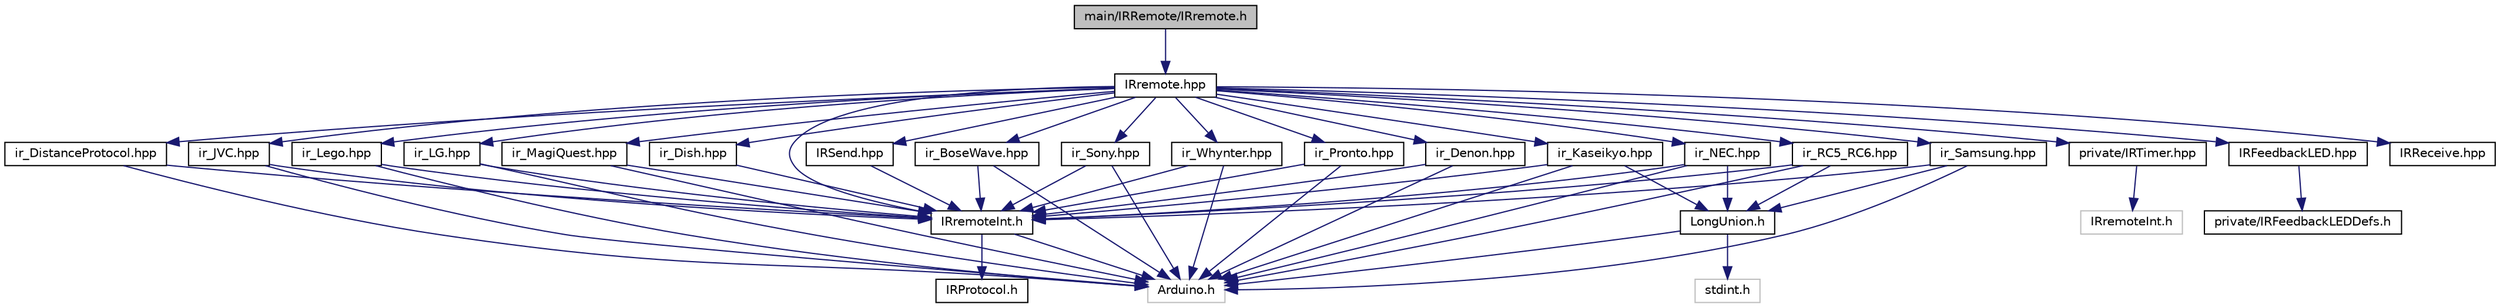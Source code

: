 digraph "main/IRRemote/IRremote.h"
{
 // LATEX_PDF_SIZE
  edge [fontname="Helvetica",fontsize="10",labelfontname="Helvetica",labelfontsize="10"];
  node [fontname="Helvetica",fontsize="10",shape=record];
  Node1 [label="main/IRRemote/IRremote.h",height=0.2,width=0.4,color="black", fillcolor="grey75", style="filled", fontcolor="black",tooltip="Stub for backward compatibility."];
  Node1 -> Node2 [color="midnightblue",fontsize="10",style="solid",fontname="Helvetica"];
  Node2 [label="IRremote.hpp",height=0.2,width=0.4,color="black", fillcolor="white", style="filled",URL="$_i_r_remote_2_i_rremote_8hpp.html",tooltip="Public API to the library."];
  Node2 -> Node3 [color="midnightblue",fontsize="10",style="solid",fontname="Helvetica"];
  Node3 [label="IRremoteInt.h",height=0.2,width=0.4,color="black", fillcolor="white", style="filled",URL="$_i_r_remote_2_i_rremote_int_8h.html",tooltip="Contains all declarations required for the interface to IRremote. Could not be named IRremote...."];
  Node3 -> Node4 [color="midnightblue",fontsize="10",style="solid",fontname="Helvetica"];
  Node4 [label="Arduino.h",height=0.2,width=0.4,color="grey75", fillcolor="white", style="filled",tooltip=" "];
  Node3 -> Node5 [color="midnightblue",fontsize="10",style="solid",fontname="Helvetica"];
  Node5 [label="IRProtocol.h",height=0.2,width=0.4,color="black", fillcolor="white", style="filled",URL="$_i_r_remote_2_i_r_protocol_8h.html",tooltip="Common declarations for receiving and sending."];
  Node2 -> Node6 [color="midnightblue",fontsize="10",style="solid",fontname="Helvetica"];
  Node6 [label="private/IRTimer.hpp",height=0.2,width=0.4,color="black", fillcolor="white", style="filled",URL="$private_2_i_r_timer_8hpp.html",tooltip="All timer specific definitions are contained in this file."];
  Node6 -> Node7 [color="midnightblue",fontsize="10",style="solid",fontname="Helvetica"];
  Node7 [label="IRremoteInt.h",height=0.2,width=0.4,color="grey75", fillcolor="white", style="filled",tooltip=" "];
  Node2 -> Node8 [color="midnightblue",fontsize="10",style="solid",fontname="Helvetica"];
  Node8 [label="IRFeedbackLED.hpp",height=0.2,width=0.4,color="black", fillcolor="white", style="filled",URL="$_i_r_remote_2_i_r_feedback_l_e_d_8hpp.html",tooltip="All Feedback LED specific functions are contained in this file."];
  Node8 -> Node9 [color="midnightblue",fontsize="10",style="solid",fontname="Helvetica"];
  Node9 [label="private/IRFeedbackLEDDefs.h",height=0.2,width=0.4,color="black", fillcolor="white", style="filled",URL="$private_2_i_r_feedback_l_e_d_defs_8h.html",tooltip="All feedback LED definitions are contained in this file."];
  Node2 -> Node10 [color="midnightblue",fontsize="10",style="solid",fontname="Helvetica"];
  Node10 [label="IRReceive.hpp",height=0.2,width=0.4,color="black", fillcolor="white", style="filled",URL="$_i_r_remote_2_i_r_receive_8hpp.html",tooltip=" "];
  Node2 -> Node11 [color="midnightblue",fontsize="10",style="solid",fontname="Helvetica"];
  Node11 [label="IRSend.hpp",height=0.2,width=0.4,color="black", fillcolor="white", style="filled",URL="$_i_r_remote_2_i_r_send_8hpp.html",tooltip=" "];
  Node11 -> Node3 [color="midnightblue",fontsize="10",style="solid",fontname="Helvetica"];
  Node2 -> Node12 [color="midnightblue",fontsize="10",style="solid",fontname="Helvetica"];
  Node12 [label="ir_BoseWave.hpp",height=0.2,width=0.4,color="black", fillcolor="white", style="filled",URL="$_i_r_remote_2ir___bose_wave_8hpp.html",tooltip=" "];
  Node12 -> Node4 [color="midnightblue",fontsize="10",style="solid",fontname="Helvetica"];
  Node12 -> Node3 [color="midnightblue",fontsize="10",style="solid",fontname="Helvetica"];
  Node2 -> Node13 [color="midnightblue",fontsize="10",style="solid",fontname="Helvetica"];
  Node13 [label="ir_Denon.hpp",height=0.2,width=0.4,color="black", fillcolor="white", style="filled",URL="$_i_r_remote_2ir___denon_8hpp.html",tooltip=" "];
  Node13 -> Node4 [color="midnightblue",fontsize="10",style="solid",fontname="Helvetica"];
  Node13 -> Node3 [color="midnightblue",fontsize="10",style="solid",fontname="Helvetica"];
  Node2 -> Node14 [color="midnightblue",fontsize="10",style="solid",fontname="Helvetica"];
  Node14 [label="ir_DistanceProtocol.hpp",height=0.2,width=0.4,color="black", fillcolor="white", style="filled",URL="$_i_r_remote_2ir___distance_protocol_8hpp.html",tooltip=" "];
  Node14 -> Node4 [color="midnightblue",fontsize="10",style="solid",fontname="Helvetica"];
  Node14 -> Node3 [color="midnightblue",fontsize="10",style="solid",fontname="Helvetica"];
  Node2 -> Node15 [color="midnightblue",fontsize="10",style="solid",fontname="Helvetica"];
  Node15 [label="ir_JVC.hpp",height=0.2,width=0.4,color="black", fillcolor="white", style="filled",URL="$_i_r_remote_2ir___j_v_c_8hpp.html",tooltip=" "];
  Node15 -> Node4 [color="midnightblue",fontsize="10",style="solid",fontname="Helvetica"];
  Node15 -> Node3 [color="midnightblue",fontsize="10",style="solid",fontname="Helvetica"];
  Node2 -> Node16 [color="midnightblue",fontsize="10",style="solid",fontname="Helvetica"];
  Node16 [label="ir_Kaseikyo.hpp",height=0.2,width=0.4,color="black", fillcolor="white", style="filled",URL="$_i_r_remote_2ir___kaseikyo_8hpp.html",tooltip=" "];
  Node16 -> Node4 [color="midnightblue",fontsize="10",style="solid",fontname="Helvetica"];
  Node16 -> Node3 [color="midnightblue",fontsize="10",style="solid",fontname="Helvetica"];
  Node16 -> Node17 [color="midnightblue",fontsize="10",style="solid",fontname="Helvetica"];
  Node17 [label="LongUnion.h",height=0.2,width=0.4,color="black", fillcolor="white", style="filled",URL="$_i_r_remote_2_long_union_8h.html",tooltip=" "];
  Node17 -> Node4 [color="midnightblue",fontsize="10",style="solid",fontname="Helvetica"];
  Node17 -> Node18 [color="midnightblue",fontsize="10",style="solid",fontname="Helvetica"];
  Node18 [label="stdint.h",height=0.2,width=0.4,color="grey75", fillcolor="white", style="filled",tooltip=" "];
  Node2 -> Node19 [color="midnightblue",fontsize="10",style="solid",fontname="Helvetica"];
  Node19 [label="ir_Lego.hpp",height=0.2,width=0.4,color="black", fillcolor="white", style="filled",URL="$_i_r_remote_2ir___lego_8hpp.html",tooltip=" "];
  Node19 -> Node4 [color="midnightblue",fontsize="10",style="solid",fontname="Helvetica"];
  Node19 -> Node3 [color="midnightblue",fontsize="10",style="solid",fontname="Helvetica"];
  Node2 -> Node20 [color="midnightblue",fontsize="10",style="solid",fontname="Helvetica"];
  Node20 [label="ir_LG.hpp",height=0.2,width=0.4,color="black", fillcolor="white", style="filled",URL="$_i_r_remote_2ir___l_g_8hpp.html",tooltip=" "];
  Node20 -> Node4 [color="midnightblue",fontsize="10",style="solid",fontname="Helvetica"];
  Node20 -> Node3 [color="midnightblue",fontsize="10",style="solid",fontname="Helvetica"];
  Node2 -> Node21 [color="midnightblue",fontsize="10",style="solid",fontname="Helvetica"];
  Node21 [label="ir_MagiQuest.hpp",height=0.2,width=0.4,color="black", fillcolor="white", style="filled",URL="$_i_r_remote_2ir___magi_quest_8hpp.html",tooltip=" "];
  Node21 -> Node4 [color="midnightblue",fontsize="10",style="solid",fontname="Helvetica"];
  Node21 -> Node3 [color="midnightblue",fontsize="10",style="solid",fontname="Helvetica"];
  Node2 -> Node22 [color="midnightblue",fontsize="10",style="solid",fontname="Helvetica"];
  Node22 [label="ir_NEC.hpp",height=0.2,width=0.4,color="black", fillcolor="white", style="filled",URL="$_i_r_remote_2ir___n_e_c_8hpp.html",tooltip=" "];
  Node22 -> Node4 [color="midnightblue",fontsize="10",style="solid",fontname="Helvetica"];
  Node22 -> Node3 [color="midnightblue",fontsize="10",style="solid",fontname="Helvetica"];
  Node22 -> Node17 [color="midnightblue",fontsize="10",style="solid",fontname="Helvetica"];
  Node2 -> Node23 [color="midnightblue",fontsize="10",style="solid",fontname="Helvetica"];
  Node23 [label="ir_RC5_RC6.hpp",height=0.2,width=0.4,color="black", fillcolor="white", style="filled",URL="$_i_r_remote_2ir___r_c5___r_c6_8hpp.html",tooltip=" "];
  Node23 -> Node4 [color="midnightblue",fontsize="10",style="solid",fontname="Helvetica"];
  Node23 -> Node3 [color="midnightblue",fontsize="10",style="solid",fontname="Helvetica"];
  Node23 -> Node17 [color="midnightblue",fontsize="10",style="solid",fontname="Helvetica"];
  Node2 -> Node24 [color="midnightblue",fontsize="10",style="solid",fontname="Helvetica"];
  Node24 [label="ir_Samsung.hpp",height=0.2,width=0.4,color="black", fillcolor="white", style="filled",URL="$_i_r_remote_2ir___samsung_8hpp.html",tooltip=" "];
  Node24 -> Node4 [color="midnightblue",fontsize="10",style="solid",fontname="Helvetica"];
  Node24 -> Node3 [color="midnightblue",fontsize="10",style="solid",fontname="Helvetica"];
  Node24 -> Node17 [color="midnightblue",fontsize="10",style="solid",fontname="Helvetica"];
  Node2 -> Node25 [color="midnightblue",fontsize="10",style="solid",fontname="Helvetica"];
  Node25 [label="ir_Sony.hpp",height=0.2,width=0.4,color="black", fillcolor="white", style="filled",URL="$_i_r_remote_2ir___sony_8hpp.html",tooltip=" "];
  Node25 -> Node4 [color="midnightblue",fontsize="10",style="solid",fontname="Helvetica"];
  Node25 -> Node3 [color="midnightblue",fontsize="10",style="solid",fontname="Helvetica"];
  Node2 -> Node26 [color="midnightblue",fontsize="10",style="solid",fontname="Helvetica"];
  Node26 [label="ir_Whynter.hpp",height=0.2,width=0.4,color="black", fillcolor="white", style="filled",URL="$_i_r_remote_2ir___whynter_8hpp.html",tooltip=" "];
  Node26 -> Node4 [color="midnightblue",fontsize="10",style="solid",fontname="Helvetica"];
  Node26 -> Node3 [color="midnightblue",fontsize="10",style="solid",fontname="Helvetica"];
  Node2 -> Node27 [color="midnightblue",fontsize="10",style="solid",fontname="Helvetica"];
  Node27 [label="ir_Pronto.hpp",height=0.2,width=0.4,color="black", fillcolor="white", style="filled",URL="$_i_r_remote_2ir___pronto_8hpp.html",tooltip=" "];
  Node27 -> Node4 [color="midnightblue",fontsize="10",style="solid",fontname="Helvetica"];
  Node27 -> Node3 [color="midnightblue",fontsize="10",style="solid",fontname="Helvetica"];
  Node2 -> Node28 [color="midnightblue",fontsize="10",style="solid",fontname="Helvetica"];
  Node28 [label="ir_Dish.hpp",height=0.2,width=0.4,color="black", fillcolor="white", style="filled",URL="$_i_r_remote_2ir___dish_8hpp.html",tooltip=" "];
  Node28 -> Node3 [color="midnightblue",fontsize="10",style="solid",fontname="Helvetica"];
}
